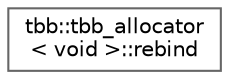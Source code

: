 digraph "类继承关系图"
{
 // LATEX_PDF_SIZE
  bgcolor="transparent";
  edge [fontname=Helvetica,fontsize=10,labelfontname=Helvetica,labelfontsize=10];
  node [fontname=Helvetica,fontsize=10,shape=box,height=0.2,width=0.4];
  rankdir="LR";
  Node0 [id="Node000000",label="tbb::tbb_allocator\l\< void \>::rebind",height=0.2,width=0.4,color="grey40", fillcolor="white", style="filled",URL="$structtbb_1_1tbb__allocator_3_01void_01_4_1_1rebind.html",tooltip=" "];
}
